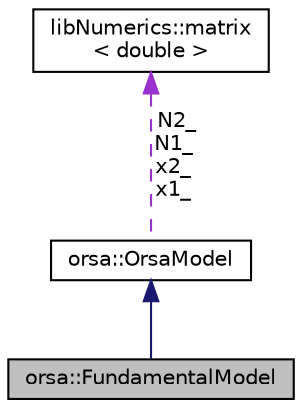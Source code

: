 digraph "orsa::FundamentalModel"
{
  edge [fontname="Helvetica",fontsize="10",labelfontname="Helvetica",labelfontsize="10"];
  node [fontname="Helvetica",fontsize="10",shape=record];
  Node1 [label="orsa::FundamentalModel",height=0.2,width=0.4,color="black", fillcolor="grey75", style="filled", fontcolor="black"];
  Node2 -> Node1 [dir="back",color="midnightblue",fontsize="10",style="solid",fontname="Helvetica"];
  Node2 [label="orsa::OrsaModel",height=0.2,width=0.4,color="black", fillcolor="white", style="filled",URL="$classorsa_1_1OrsaModel.html",tooltip="Generic class for model estimation with ORSA algorithm. "];
  Node3 -> Node2 [dir="back",color="darkorchid3",fontsize="10",style="dashed",label=" N2_\nN1_\nx2_\nx1_" ,fontname="Helvetica"];
  Node3 [label="libNumerics::matrix\l\< double \>",height=0.2,width=0.4,color="black", fillcolor="white", style="filled",URL="$classlibNumerics_1_1matrix.html"];
}
